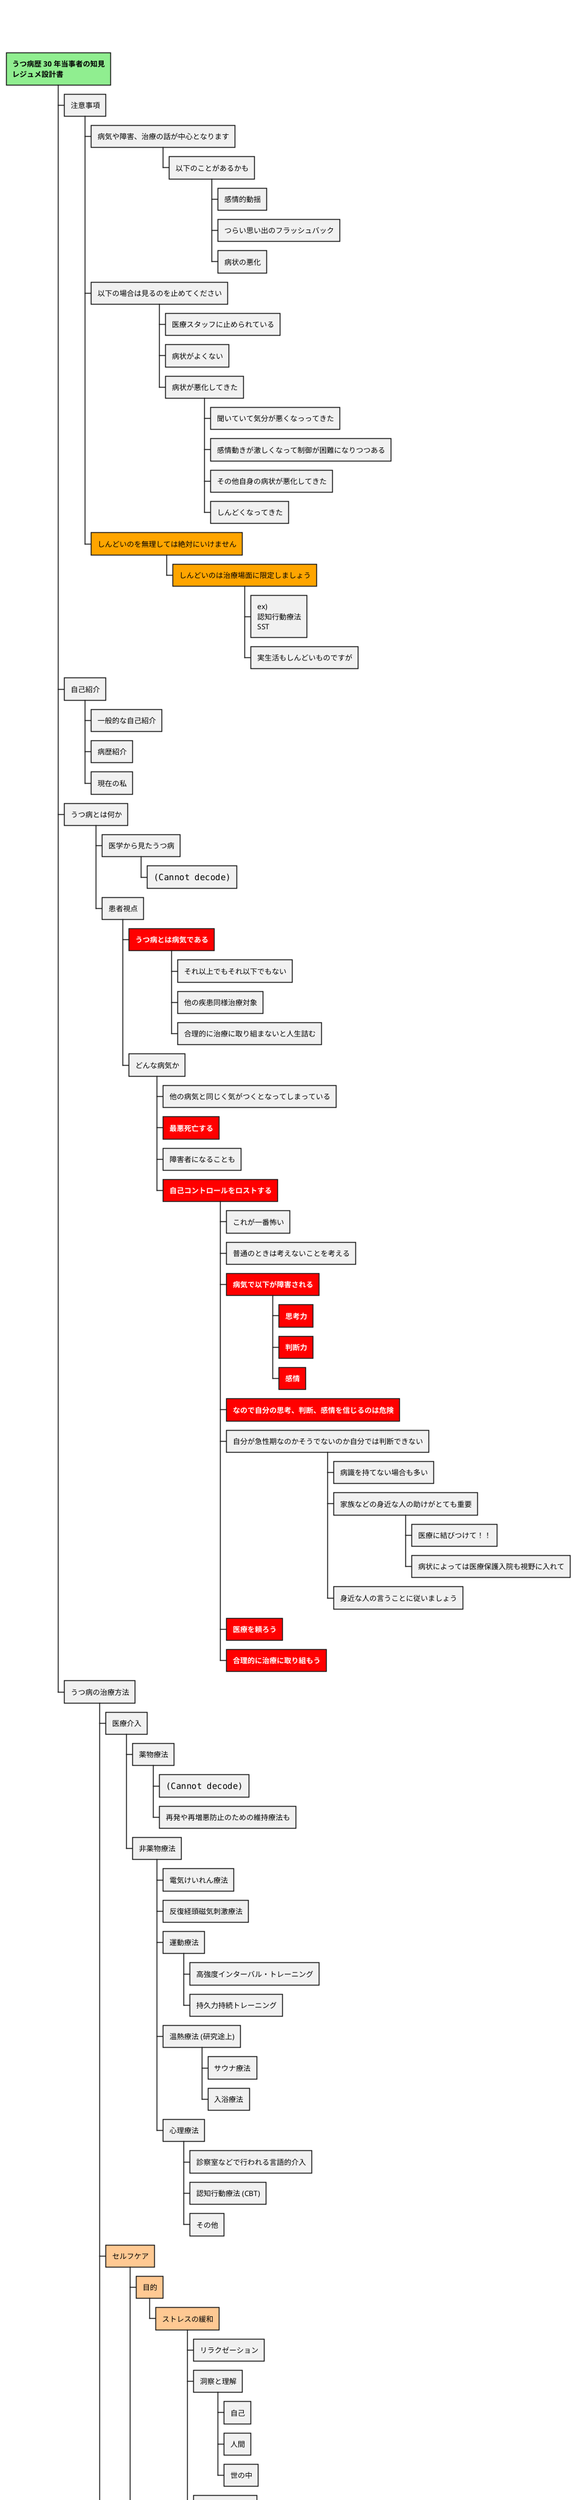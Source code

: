 @startwbs
<style>
wbsDiagram {
  :depth(0) {
    BackgroundColor transparent
    LineColor transparent
    FontColor transparent
  }
}
</style>
'!pragma layout elk
* root
**[#lightgreen]:<b>うつ病歴 30 年当事者の知見</b>
<b>レジュメ設計書</b>;

*** 注意事項
**** 病気や障害、治療の話が中心となります
***** 以下のことがあるかも
****** 感情的動揺
****** つらい思い出のフラッシュバック
****** 病状の悪化
**** 以下の場合は見るのを止めてください
***** 医療スタッフに止められている
***** 病状がよくない
***** 病状が悪化してきた
****** 聞いていて気分が悪くなっってきた
****** 感情動きが激しくなって制御が困難になりつつある
****** その他自身の病状が悪化してきた
****** しんどくなってきた
****[#orange] しんどいのを無理しては絶対にいけません
*****[#orange] しんどいのは治療場面に限定しましょう
****** ex)\n認知行動療法\nSST
****** 実生活もしんどいものですが

*** 自己紹介
**** 一般的な自己紹介
**** 病歴紹介
**** 現在の私

*** うつ病とは何か

**** 医学から見たうつ病
***** <img src="fig2025031701.svg">

**** 患者視点
*****[#red] <color:white><b>うつ病とは病気である</b></color>
****** それ以上でもそれ以下でもない
****** 他の疾患同様治療対象
****** 合理的に治療に取り組まないと人生詰む

***** どんな病気か
****** 他の病気と同じく気がつくとなってしまっている
******[#red] <color:white><b>最悪死亡する</b></color>
****** 障害者になることも

******[#red] <color:white><b>自己コントロールをロストする</b></color>
******* これが一番怖い
******* 普通のときは考えないことを考える
*******[#red] <color:white><b>病気で以下が障害される</b></color>
********[#red] <color:white><b>思考力</b></color>
********[#red] <color:white><b>判断力</b></color>
********[#red] <color:white><b>感情</b></color>
*******[#red] <color:white><b>なので自分の思考、判断、感情を信じるのは危険</b></color>
******* 自分が急性期なのかそうでないのか自分では判断できない
******** 病識を持てない場合も多い
******** 家族などの身近な人の助けがとても重要
********* 医療に結びつけて！！
********* 病状によっては医療保護入院も視野に入れて
******** 身近な人の言うことに従いましょう
*******[#red] <color:white><b>医療を頼ろう</b></color>
*******[#red] <color:white><b>合理的に治療に取り組もう</b></color>

*** うつ病の治療方法

**** 医療介入
***** 薬物療法
****** <img src="fig2025031803.svg">
****** 再発や再増悪防止のための維持療法も

***** 非薬物療法
****** 電気けいれん療法
****** 反復経頭磁気刺激療法

****** 運動療法
******* 高強度インターバル・トレーニング
******* 持久力持続トレーニング

****** 温熱療法 (研究途上)
******* サウナ療法
******* 入浴療法

****** 心理療法
******* 診察室などで行われる言語的介入
******* 認知行動療法 (CBT)
'******** 評価と治療方針決定
'******** プロトコルに従って実施
'******** エクスプレッシブ・ライティング
'******** メタ認知
'******** SST (ソーシャル・スキル・トレーニング : 社会技能訓練)
'******** アサーション
'******** その他
******* その他

****[#ffc993] セルフケア
*****[#ffc993] 目的
******[#ffc993] ストレスの緩和
******* リラクゼーション
******* 洞察と理解
******** 自己
******** 人間
******** 世の中
******* 多様性への理解
******* 共感と許し(許容・受容)


*****[#ffc993] 始める前に
******[#ffc993] ライフワークにならざるを得ない
******[#ffc993] あわてないこと
******[#ffc993] あせらないこと
******[#ffc993] できない時期はどうしてもある

*****[#ffc993] 生活習慣
******[#ffc993] 早寝早起き
******[#ffc993] アルコールを避ける
******[#ffc993] 煙草を避ける
******[#ffc993] カフェインの制限
******[#ffc993] 十分な睡眠
******[#ffc993] 日光を十分浴びる

*****[#ffc993] 運動療法
****** 高強度インターバル・トレーニング
****** 持久力持続トレーニング
****** ウォーキング
******* 散歩
******* ハイキング
******* フォトウォーク
******* バードウォッチング
******* 自然観察
****** サイクリング
****** 登山
****** スイミング
****** その他

*****[#ffc993] リラクゼーション
****** 入浴
******* お風呂
******* 温泉
******* サウナ
****** マインドフルネス
****** 座禅

*****[#ffc993] レクリエーション
****** 音楽
****** 読書
****** 旅行
****** 日帰り旅行
****** 各種レジャー

*****[#ffc993] 記録
******[#ffc993] 目的
*******[#ffc993] 自分の感情、思考、判断
********[#ffc993] 見える化
********[#ffc993] 客観化
********[#ffc993] 多角化
*******[#ffc993] PDSA サイクルのように

******[#ffc993] 方法
******* 日記
******* メモ習慣
******* バレットジャーナル
******* ジャーナリング
******* 非公開ホームページ
******* CBT コラム法
******** トリプルコラム法
******** 突っ込みノート法
******* その他

****[#orange] 治療に臨むに当って助けになることなったこと
*****[#orange] 自分を治療対象として認識する
*****[#orange] エビデンスに基く医学情報
*****[#orange] 治療メニューの意味理解
*****[#orange]:　　　 <b>状態把握の用語変換</b>
　　　 <color:red><b>極力精神医学用語に</b></color>
====
ex) 死にたい
　　　⇩
　　希死念慮が生じている
　　　　死にたいという表現は
　　　　情動の強度を伝えるための
　　　　<b>補助表現に格下げする</b>;
******[#orange] ロストコントロール対策

*****[#ffc993] 好奇心
******[#ffc993] 様々な学び
******* 精神医学
******* 心理学
******** 認知行動療法 (CBT)
******** 精神分析
******** 実存分析
******** 人間性心理学(マズローとか)
******** その他
******* 自然科学
******* 哲学
******* 宗教
******* 統計学
******* 様々なライフハック

*****[#ffc993] 過去・現在の自分自身の振り返り
****** ビジネススキル
******* PDSA サイクル
******* 情報整理スキル
******** KJ 法
******** ロジックツリー
******** マインドマップ
******** その他のマッピング分析技法
******** レジュメ構成能力
******** ノート・メモ術
********* バレットジャーナル
********* その他
******** プレゼンテーション術
********* スピーチ
********* ライトニングトーク
******** 情報機器活用術
********* スプレッドシート
********* ワードプロセッサ
********* プレゼンテーション
********* テキストエディタ
********* HTML、CSS、JavaScript、TypeScript
********* PlantUML、Graphviz、MermaidJS、D2、etc...
********* その他
****** 講演やライトニングトークを想定したレジュメ作成


*****[#orange] 自分に合った方法を

@endwbs
